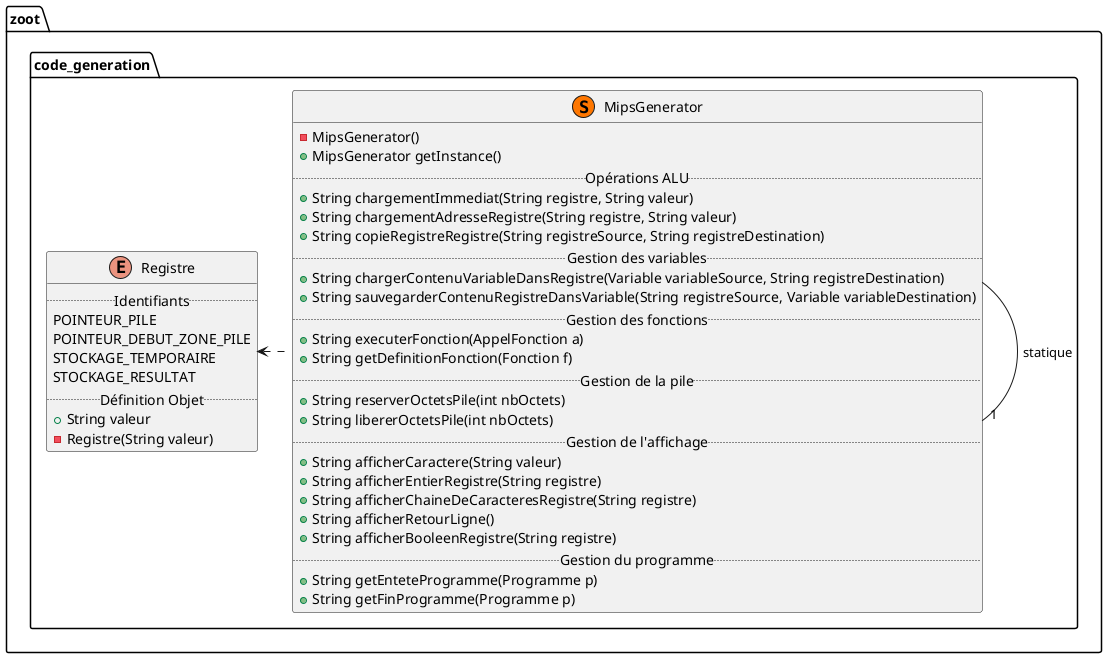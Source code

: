 @startuml "Package code_generation"

namespace zoot.code_generation {
    ' Includes
    ' Classes
    enum Registre{
        .. Identifiants ..
        POINTEUR_PILE
        POINTEUR_DEBUT_ZONE_PILE
        STOCKAGE_TEMPORAIRE
        STOCKAGE_RESULTAT
        .. Définition Objet ..
        + String valeur
        - Registre(String valeur)
    }

    class MipsGenerator << (S,#FF7700) >> {
        - MipsGenerator()
        + MipsGenerator getInstance()
        .. Opérations ALU ..
        + String chargementImmediat(String registre, String valeur)
        + String chargementAdresseRegistre(String registre, String valeur)
        + String copieRegistreRegistre(String registreSource, String registreDestination)
        .. Gestion des variables ..
        + String chargerContenuVariableDansRegistre(Variable variableSource, String registreDestination)
        + String sauvegarderContenuRegistreDansVariable(String registreSource, Variable variableDestination)
        .. Gestion des fonctions ..
        + String executerFonction(AppelFonction a)
        + String getDefinitionFonction(Fonction f)
        .. Gestion de la pile ..
        + String reserverOctetsPile(int nbOctets)
        + String libererOctetsPile(int nbOctets)
        .. Gestion de l'affichage ..
        + String afficherCaractere(String valeur)
        + String afficherEntierRegistre(String registre)
        + String afficherChaineDeCaracteresRegistre(String registre)
        + String afficherRetourLigne()
        + String afficherBooleenRegistre(String registre)
        .. Gestion du programme ..
        + String getEnteteProgramme(Programme p)
        + String getFinProgramme(Programme p)
    }

    ' Relations entre les classes
    MipsGenerator -right-"1" MipsGenerator : statique
    MipsGenerator .left.> Registre

}
@enduml